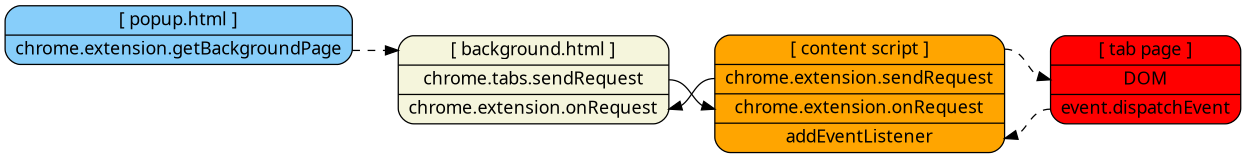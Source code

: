 digraph finite_state_machine {
    size="8.3,8"
    rankdir = "LR"
    node [fontname=Sans]

    node [shape=Mrecord, fillcolor=beige, style=filled];
    "background.html" [label="<a>[ background.html ]|<b>chrome.tabs.sendRequest|<c>chrome.extension.onRequest"];

    node [shape=Mrecord, fillcolor=lightskyblue, style=filled];
    "popup.html" [label="<a>[ popup.html ]|<b>chrome.extension.getBackgroundPage"]

    node [shape=Mrecord, fillcolor=orange, style=filled];
    "content script" [label="<a>[ content script ]|<b>chrome.extension.sendRequest|<c>chrome.extension.onRequest|<d>addEventListener"]

    node [shape=Mrecord, fillcolor=red, style=filled];
    "tab page" [label="<a>[ tab page ]|<b>DOM|<c>event.dispatchEvent"]


    "background.html":b -> "content script":c
    "content script":b -> "background.html":c

    edge [style=dashed]
    "popup.html":b -> "background.html":a
    "content script":a -> "tab page":b
    "tab page":c -> "content script":d
}
